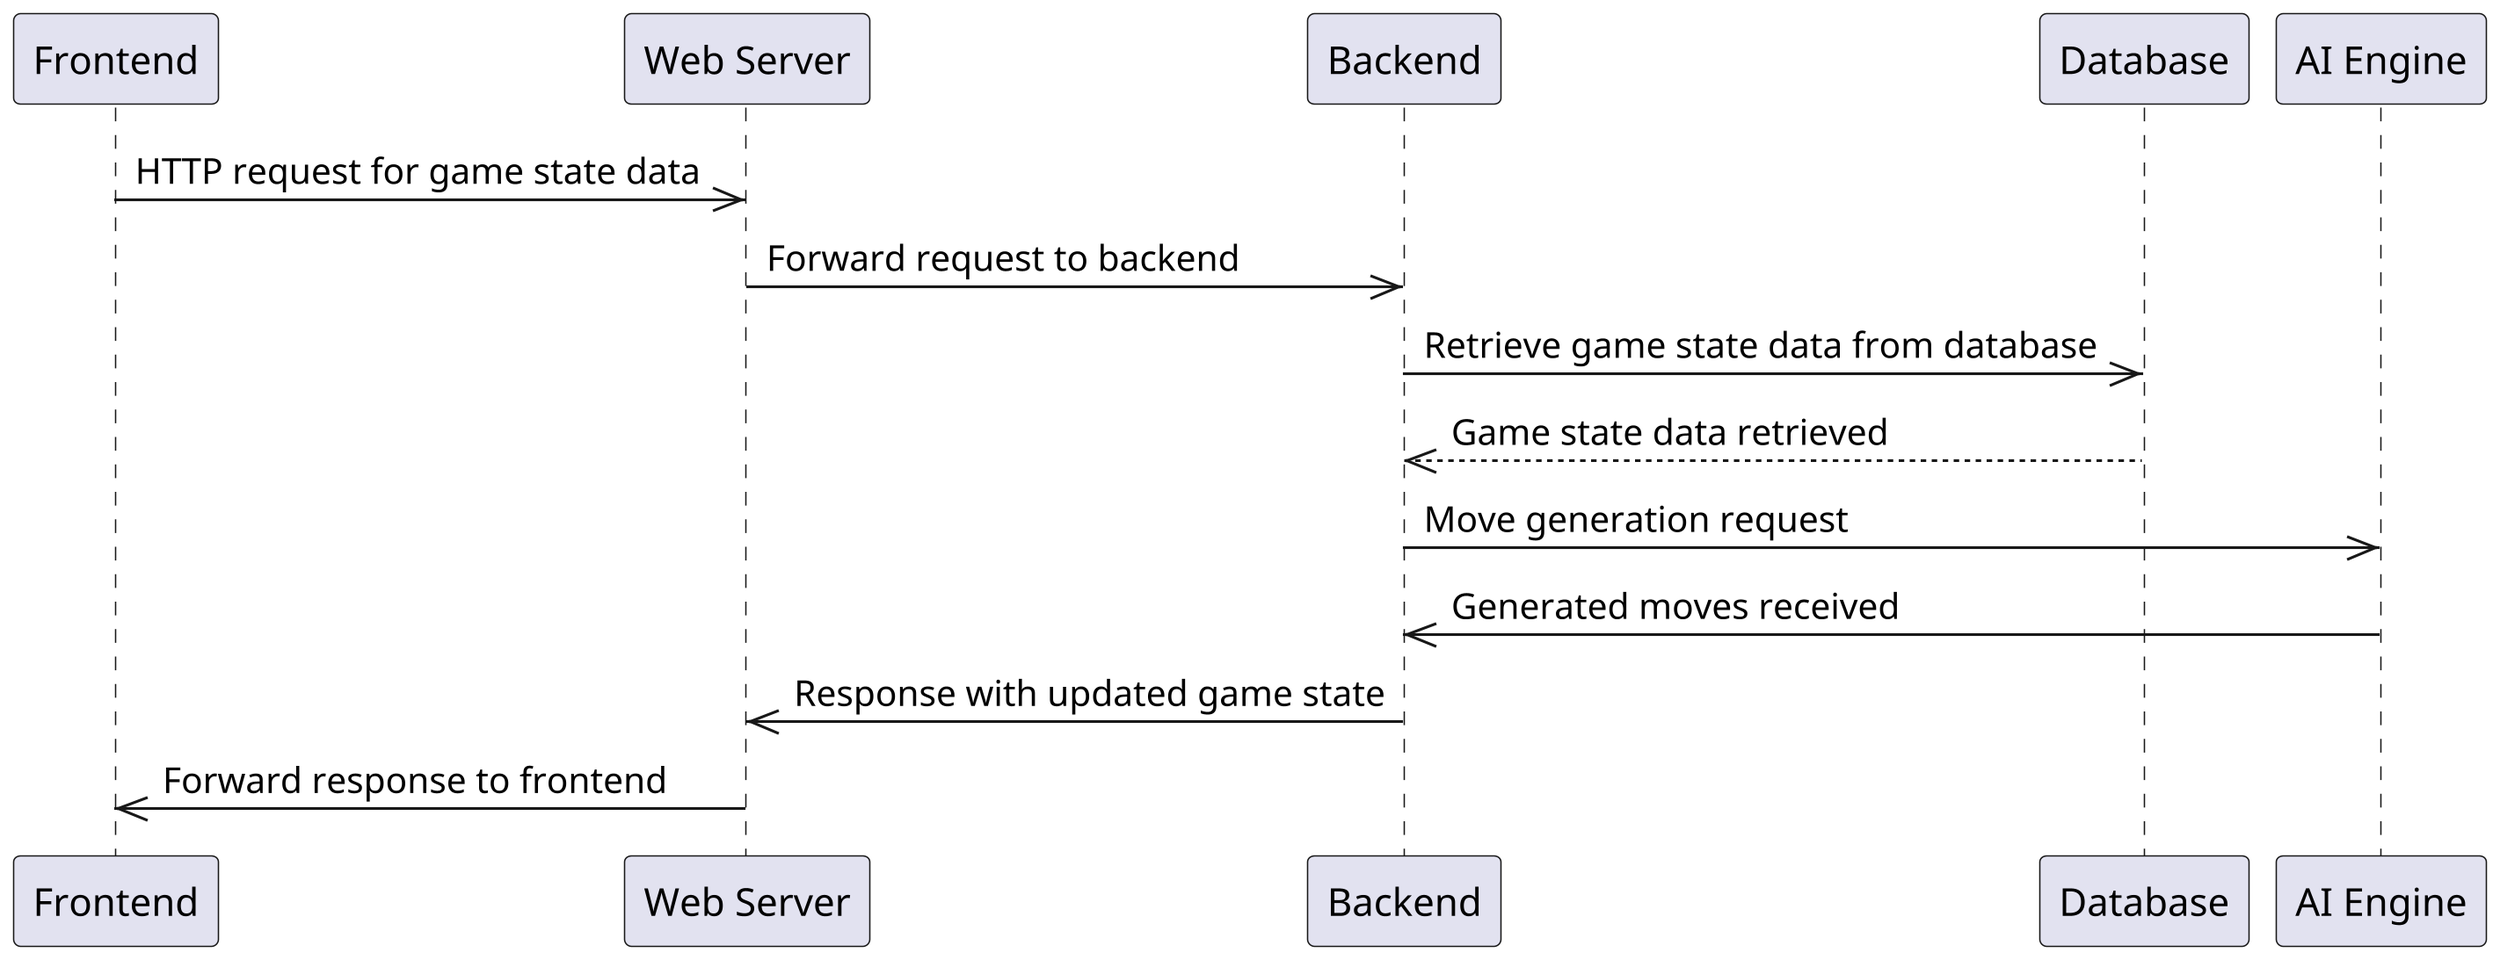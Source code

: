 @startuml
skinparam dpi 300

participant "Frontend" as F
participant "Web Server" as WS
participant "Backend" as B
participant "Database" as DB
participant "AI Engine" as AE

F->>WS: HTTP request for game state data
WS->>B: Forward request to backend
B->>DB: Retrieve game state data from database
DB-->>B: Game state data retrieved
B->>AE: Move generation request
AE->>B: Generated moves received
B->>WS: Response with updated game state
WS->>F: Forward response to frontend

@enduml
